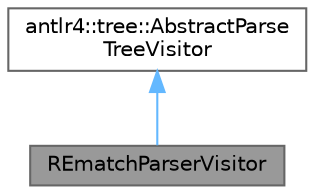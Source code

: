 digraph "REmatchParserVisitor"
{
 // LATEX_PDF_SIZE
  bgcolor="transparent";
  edge [fontname=Helvetica,fontsize=10,labelfontname=Helvetica,labelfontsize=10];
  node [fontname=Helvetica,fontsize=10,shape=box,height=0.2,width=0.4];
  Node1 [label="REmatchParserVisitor",height=0.2,width=0.4,color="gray40", fillcolor="grey60", style="filled", fontcolor="black",tooltip="This class defines an abstract visitor for a parse tree produced by REmatchParser."];
  Node2 -> Node1 [dir="back",color="steelblue1",style="solid"];
  Node2 [label="antlr4::tree::AbstractParse\lTreeVisitor",height=0.2,width=0.4,color="gray40", fillcolor="white", style="filled",tooltip=" "];
}
